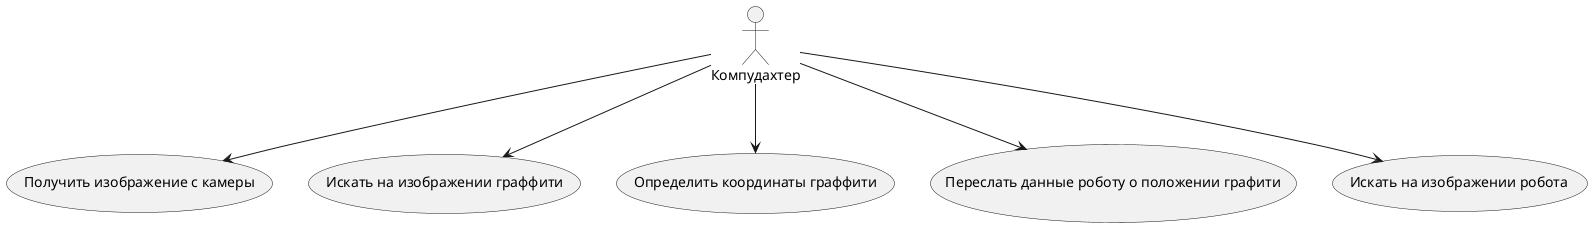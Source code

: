 @startuml
:Компудахтер: --> (Получить изображение с камеры)
:Компудахтер: --> (Искать на изображении граффити)
:Компудахтер: --> (Определить координаты граффити)
:Компудахтер: --> (Переслать данные роботу о положении графити)
:Компудахтер: --> (Искать на изображении робота)
@enduml